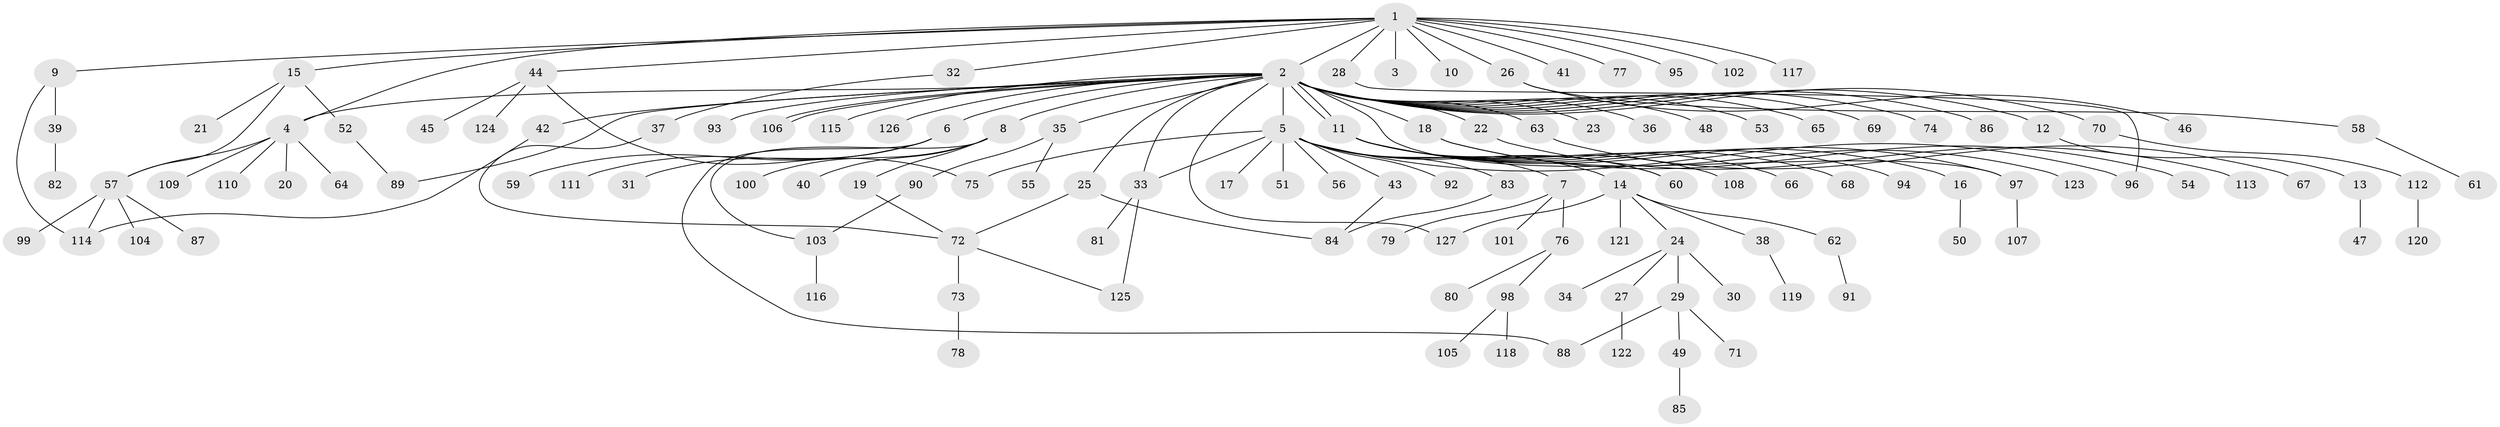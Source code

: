 // coarse degree distribution, {14: 0.010309278350515464, 35: 0.010309278350515464, 1: 0.6288659793814433, 6: 0.020618556701030927, 13: 0.010309278350515464, 3: 0.05154639175257732, 5: 0.041237113402061855, 8: 0.010309278350515464, 2: 0.15463917525773196, 4: 0.061855670103092786}
// Generated by graph-tools (version 1.1) at 2025/41/03/06/25 10:41:51]
// undirected, 127 vertices, 146 edges
graph export_dot {
graph [start="1"]
  node [color=gray90,style=filled];
  1;
  2;
  3;
  4;
  5;
  6;
  7;
  8;
  9;
  10;
  11;
  12;
  13;
  14;
  15;
  16;
  17;
  18;
  19;
  20;
  21;
  22;
  23;
  24;
  25;
  26;
  27;
  28;
  29;
  30;
  31;
  32;
  33;
  34;
  35;
  36;
  37;
  38;
  39;
  40;
  41;
  42;
  43;
  44;
  45;
  46;
  47;
  48;
  49;
  50;
  51;
  52;
  53;
  54;
  55;
  56;
  57;
  58;
  59;
  60;
  61;
  62;
  63;
  64;
  65;
  66;
  67;
  68;
  69;
  70;
  71;
  72;
  73;
  74;
  75;
  76;
  77;
  78;
  79;
  80;
  81;
  82;
  83;
  84;
  85;
  86;
  87;
  88;
  89;
  90;
  91;
  92;
  93;
  94;
  95;
  96;
  97;
  98;
  99;
  100;
  101;
  102;
  103;
  104;
  105;
  106;
  107;
  108;
  109;
  110;
  111;
  112;
  113;
  114;
  115;
  116;
  117;
  118;
  119;
  120;
  121;
  122;
  123;
  124;
  125;
  126;
  127;
  1 -- 2;
  1 -- 3;
  1 -- 4;
  1 -- 9;
  1 -- 10;
  1 -- 15;
  1 -- 26;
  1 -- 28;
  1 -- 32;
  1 -- 41;
  1 -- 44;
  1 -- 77;
  1 -- 95;
  1 -- 102;
  1 -- 117;
  2 -- 4;
  2 -- 5;
  2 -- 6;
  2 -- 8;
  2 -- 11;
  2 -- 11;
  2 -- 12;
  2 -- 18;
  2 -- 22;
  2 -- 23;
  2 -- 25;
  2 -- 33;
  2 -- 35;
  2 -- 36;
  2 -- 42;
  2 -- 48;
  2 -- 53;
  2 -- 63;
  2 -- 65;
  2 -- 69;
  2 -- 70;
  2 -- 74;
  2 -- 86;
  2 -- 89;
  2 -- 93;
  2 -- 97;
  2 -- 106;
  2 -- 106;
  2 -- 115;
  2 -- 126;
  2 -- 127;
  4 -- 20;
  4 -- 57;
  4 -- 64;
  4 -- 109;
  4 -- 110;
  5 -- 7;
  5 -- 14;
  5 -- 17;
  5 -- 33;
  5 -- 43;
  5 -- 51;
  5 -- 56;
  5 -- 60;
  5 -- 75;
  5 -- 83;
  5 -- 92;
  5 -- 96;
  6 -- 31;
  6 -- 59;
  6 -- 88;
  6 -- 111;
  7 -- 76;
  7 -- 79;
  7 -- 101;
  8 -- 19;
  8 -- 40;
  8 -- 100;
  8 -- 103;
  9 -- 39;
  9 -- 114;
  11 -- 16;
  11 -- 60;
  11 -- 66;
  11 -- 68;
  11 -- 94;
  11 -- 97;
  11 -- 108;
  12 -- 13;
  13 -- 47;
  14 -- 24;
  14 -- 38;
  14 -- 62;
  14 -- 121;
  14 -- 127;
  15 -- 21;
  15 -- 52;
  15 -- 57;
  16 -- 50;
  18 -- 54;
  18 -- 123;
  19 -- 72;
  22 -- 113;
  24 -- 27;
  24 -- 29;
  24 -- 30;
  24 -- 34;
  25 -- 72;
  25 -- 84;
  26 -- 46;
  26 -- 58;
  27 -- 122;
  28 -- 96;
  29 -- 49;
  29 -- 71;
  29 -- 88;
  32 -- 37;
  33 -- 81;
  33 -- 125;
  35 -- 55;
  35 -- 90;
  37 -- 72;
  38 -- 119;
  39 -- 82;
  42 -- 114;
  43 -- 84;
  44 -- 45;
  44 -- 75;
  44 -- 124;
  49 -- 85;
  52 -- 89;
  57 -- 87;
  57 -- 99;
  57 -- 104;
  57 -- 114;
  58 -- 61;
  62 -- 91;
  63 -- 67;
  70 -- 112;
  72 -- 73;
  72 -- 125;
  73 -- 78;
  76 -- 80;
  76 -- 98;
  83 -- 84;
  90 -- 103;
  97 -- 107;
  98 -- 105;
  98 -- 118;
  103 -- 116;
  112 -- 120;
}

